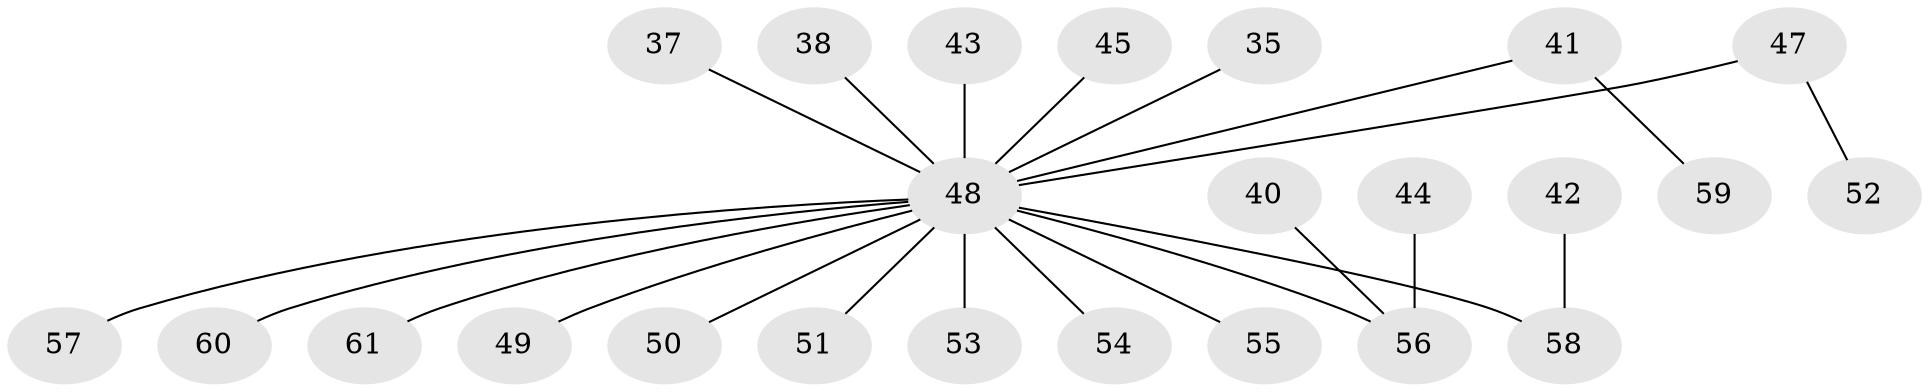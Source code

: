 // original degree distribution, {1: 0.5573770491803278, 3: 0.16393442622950818, 9: 0.03278688524590164, 6: 0.01639344262295082, 4: 0.03278688524590164, 2: 0.19672131147540983}
// Generated by graph-tools (version 1.1) at 2025/56/03/04/25 21:56:15]
// undirected, 24 vertices, 23 edges
graph export_dot {
graph [start="1"]
  node [color=gray90,style=filled];
  35;
  37;
  38;
  40;
  41;
  42 [super="+27"];
  43 [super="+21"];
  44;
  45 [super="+18+33"];
  47;
  48 [super="+17+46+24+25+28+29+32"];
  49;
  50;
  51;
  52;
  53;
  54;
  55;
  56 [super="+34+36+39"];
  57;
  58 [super="+14"];
  59;
  60;
  61 [super="+31"];
  35 -- 48;
  37 -- 48;
  38 -- 48;
  40 -- 56;
  41 -- 59;
  41 -- 48;
  42 -- 58;
  43 -- 48;
  44 -- 56;
  45 -- 48;
  47 -- 52;
  47 -- 48;
  48 -- 49;
  48 -- 50;
  48 -- 51;
  48 -- 53;
  48 -- 54;
  48 -- 55;
  48 -- 57;
  48 -- 58;
  48 -- 60;
  48 -- 61;
  48 -- 56;
}
